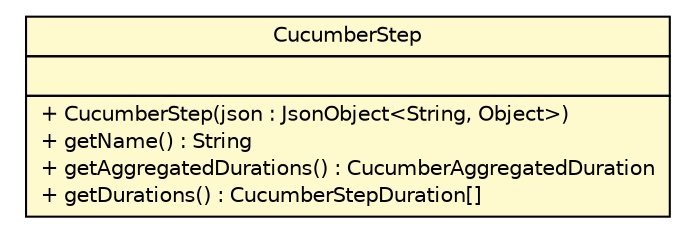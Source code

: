 #!/usr/local/bin/dot
#
# Class diagram 
# Generated by UMLGraph version R5_6 (http://www.umlgraph.org/)
#

digraph G {
	edge [fontname="Helvetica",fontsize=10,labelfontname="Helvetica",labelfontsize=10];
	node [fontname="Helvetica",fontsize=10,shape=plaintext];
	nodesep=0.25;
	ranksep=0.5;
	// com.github.mkolisnyk.cucumber.reporting.types.usage.CucumberStep
	c6854 [label=<<table title="com.github.mkolisnyk.cucumber.reporting.types.usage.CucumberStep" border="0" cellborder="1" cellspacing="0" cellpadding="2" port="p" bgcolor="lemonChiffon" href="./CucumberStep.html">
		<tr><td><table border="0" cellspacing="0" cellpadding="1">
<tr><td align="center" balign="center"> CucumberStep </td></tr>
		</table></td></tr>
		<tr><td><table border="0" cellspacing="0" cellpadding="1">
<tr><td align="left" balign="left">  </td></tr>
		</table></td></tr>
		<tr><td><table border="0" cellspacing="0" cellpadding="1">
<tr><td align="left" balign="left"> + CucumberStep(json : JsonObject&lt;String, Object&gt;) </td></tr>
<tr><td align="left" balign="left"> + getName() : String </td></tr>
<tr><td align="left" balign="left"> + getAggregatedDurations() : CucumberAggregatedDuration </td></tr>
<tr><td align="left" balign="left"> + getDurations() : CucumberStepDuration[] </td></tr>
		</table></td></tr>
		</table>>, URL="./CucumberStep.html", fontname="Helvetica", fontcolor="black", fontsize=10.0];
}

